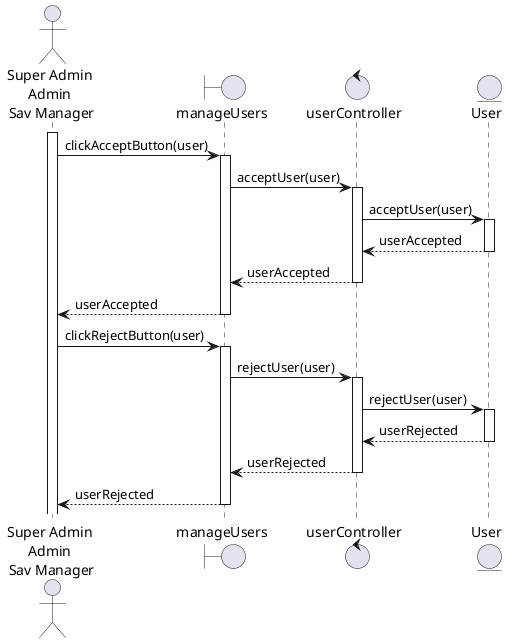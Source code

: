 @startuml accept_user_role_sequence_diagram

actor "Super Admin\nAdmin\n Sav Manager" as u
boundary manageUsers as v
control userController as c
entity User as m
activate u
u -> v : clickAcceptButton(user)

activate v
v -> c :acceptUser(user)
activate c
c -> m :acceptUser(user)
activate m
m --> c: userAccepted
deactivate m
c --> v: userAccepted
deactivate c
v --> u: userAccepted
deactivate v
u -> v : clickRejectButton(user)
activate v
v -> c :rejectUser(user)
activate c
c -> m :rejectUser(user)
activate m
m --> c: userRejected
deactivate m
c --> v: userRejected
deactivate c
v --> u: userRejected
deactivate v
@enduml